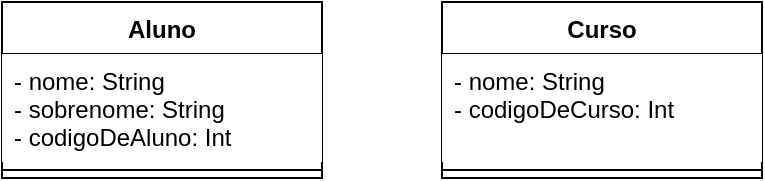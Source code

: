 <mxfile version="13.7.5" type="device"><diagram id="KE7OSCW91rAKQ3Zj3TcW" name="Page-1"><mxGraphModel dx="111" dy="480" grid="1" gridSize="10" guides="1" tooltips="1" connect="1" arrows="1" fold="1" page="1" pageScale="1" pageWidth="827" pageHeight="1169" math="0" shadow="0"><root><mxCell id="0"/><mxCell id="1" parent="0"/><mxCell id="Ma6h7kseysZKWJ9W-sLQ-1" value="Aluno" style="swimlane;fontStyle=1;align=center;verticalAlign=top;childLayout=stackLayout;horizontal=1;startSize=26;horizontalStack=0;resizeParent=1;resizeParentMax=0;resizeLast=0;collapsible=1;marginBottom=0;" vertex="1" parent="1"><mxGeometry x="20" y="170" width="160" height="88" as="geometry"/></mxCell><mxCell id="Ma6h7kseysZKWJ9W-sLQ-2" value="- nome: String&#10;- sobrenome: String&#10;- codigoDeAluno: Int" style="text;strokeColor=none;align=left;verticalAlign=top;spacingLeft=4;spacingRight=4;overflow=hidden;rotatable=0;points=[[0,0.5],[1,0.5]];portConstraint=eastwest;fillColor=#ffffff;" vertex="1" parent="Ma6h7kseysZKWJ9W-sLQ-1"><mxGeometry y="26" width="160" height="54" as="geometry"/></mxCell><mxCell id="Ma6h7kseysZKWJ9W-sLQ-3" value="" style="line;strokeWidth=1;fillColor=none;align=left;verticalAlign=middle;spacingTop=-1;spacingLeft=3;spacingRight=3;rotatable=0;labelPosition=right;points=[];portConstraint=eastwest;" vertex="1" parent="Ma6h7kseysZKWJ9W-sLQ-1"><mxGeometry y="80" width="160" height="8" as="geometry"/></mxCell><mxCell id="Ma6h7kseysZKWJ9W-sLQ-4" value="Curso" style="swimlane;fontStyle=1;align=center;verticalAlign=top;childLayout=stackLayout;horizontal=1;startSize=26;horizontalStack=0;resizeParent=1;resizeParentMax=0;resizeLast=0;collapsible=1;marginBottom=0;" vertex="1" parent="1"><mxGeometry x="240" y="170" width="160" height="88" as="geometry"/></mxCell><mxCell id="Ma6h7kseysZKWJ9W-sLQ-5" value="- nome: String&#10;- codigoDeCurso: Int" style="text;strokeColor=none;align=left;verticalAlign=top;spacingLeft=4;spacingRight=4;overflow=hidden;rotatable=0;points=[[0,0.5],[1,0.5]];portConstraint=eastwest;fillColor=#ffffff;" vertex="1" parent="Ma6h7kseysZKWJ9W-sLQ-4"><mxGeometry y="26" width="160" height="54" as="geometry"/></mxCell><mxCell id="Ma6h7kseysZKWJ9W-sLQ-6" value="" style="line;strokeWidth=1;fillColor=none;align=left;verticalAlign=middle;spacingTop=-1;spacingLeft=3;spacingRight=3;rotatable=0;labelPosition=right;points=[];portConstraint=eastwest;" vertex="1" parent="Ma6h7kseysZKWJ9W-sLQ-4"><mxGeometry y="80" width="160" height="8" as="geometry"/></mxCell></root></mxGraphModel></diagram></mxfile>